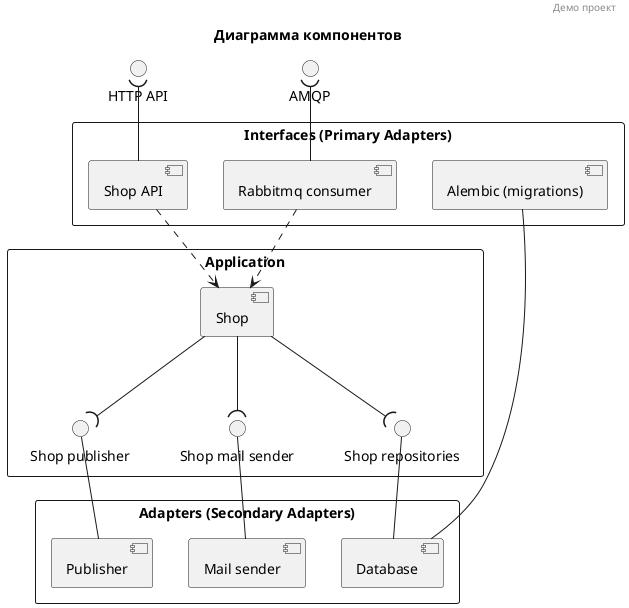 @startuml

header Демо проект
title Диаграмма компонентов

rectangle "Interfaces (Primary Adapters)" {
  [Shop API] as shop_api
  [Alembic (migrations)] as alembic
  [Rabbitmq consumer] as rabbitmq_consumer
}

rectangle "Application" {
  [Shop] as shop
  interface "Shop repositories" as shop_repositories
  interface "Shop publisher" as shop_publisher
  interface "Shop mail sender" as shop_mail_sender
}

rectangle "Adapters (Secondary Adapters)" {
  [Database] as database
  [Publisher] as publisher
  [Mail sender] as mail_sender
}

() "AMQP" as amqp
() "HTTP API" as http_api

rabbitmq_consumer -u-( amqp
shop_api -u-( http_api
shop_api ..> shop
rabbitmq_consumer ..> shop

shop --( shop_repositories
shop --( shop_publisher
shop --( shop_mail_sender

mail_sender -u- shop_mail_sender
publisher -u- shop_publisher
database -u- shop_repositories
database -u- alembic

@enduml